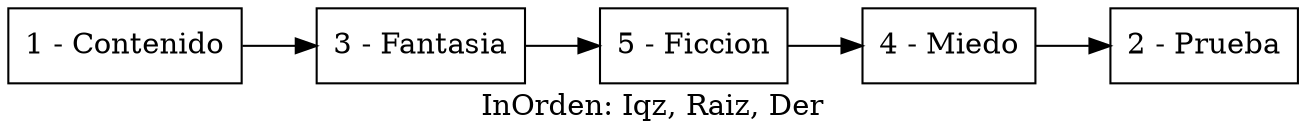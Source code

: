 digraph G {rankdir=LR;label="InOrden: Iqz, Raiz, Der";node[shape=box];
nodo1 [ label ="1 - Contenido"];
nodo3 [ label ="3 - Fantasia"];
nodo5 [ label ="5 - Ficcion"];
nodo4 [ label ="4 - Miedo"];
nodo2 [ label ="2 - Prueba"];
nodo1-> nodo3
nodo3-> nodo5
nodo5-> nodo4
nodo4-> nodo2
}